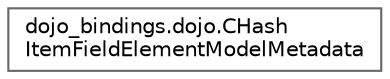 digraph "Graphical Class Hierarchy"
{
 // LATEX_PDF_SIZE
  bgcolor="transparent";
  edge [fontname=Helvetica,fontsize=10,labelfontname=Helvetica,labelfontsize=10];
  node [fontname=Helvetica,fontsize=10,shape=box,height=0.2,width=0.4];
  rankdir="LR";
  Node0 [id="Node000000",label="dojo_bindings.dojo.CHash\lItemFieldElementModelMetadata",height=0.2,width=0.4,color="grey40", fillcolor="white", style="filled",URL="$structdojo__bindings_1_1dojo_1_1_c_hash_item_field_element_model_metadata.html",tooltip=" "];
}
